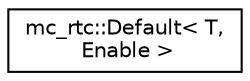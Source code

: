 digraph "Graphical Class Hierarchy"
{
 // INTERACTIVE_SVG=YES
 // LATEX_PDF_SIZE
  edge [fontname="Helvetica",fontsize="10",labelfontname="Helvetica",labelfontsize="10"];
  node [fontname="Helvetica",fontsize="10",shape=record];
  rankdir="LR";
  Node0 [label="mc_rtc::Default\< T,\l Enable \>",height=0.2,width=0.4,color="black", fillcolor="white", style="filled",URL="$structmc__rtc_1_1Default.html",tooltip=" "];
}
